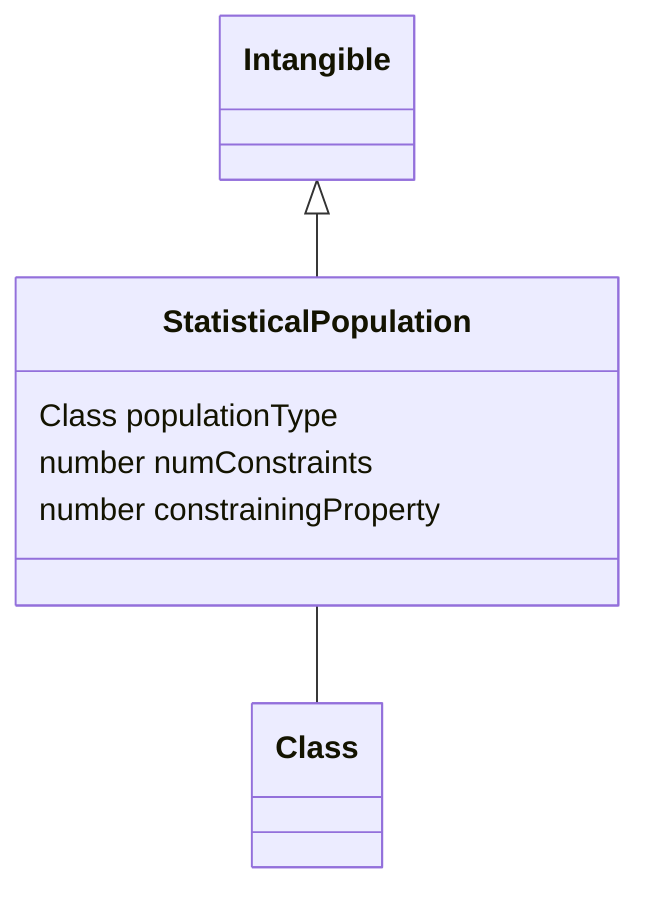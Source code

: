 classDiagram
  StatisticalPopulation -- Class


Intangible <|-- StatisticalPopulation
class StatisticalPopulation {

  Class populationType
  number numConstraints
  number constrainingProperty

}